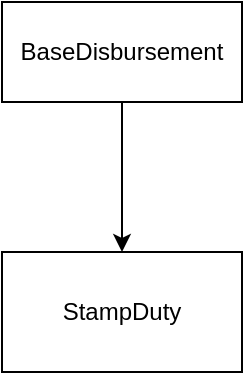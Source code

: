 <mxfile version="21.2.8" type="github">
  <diagram name="Page-1" id="1Qo4S3klFhCiSh3SYwgf">
    <mxGraphModel dx="1674" dy="736" grid="1" gridSize="10" guides="1" tooltips="1" connect="1" arrows="1" fold="1" page="1" pageScale="1" pageWidth="850" pageHeight="1100" math="0" shadow="0">
      <root>
        <mxCell id="0" />
        <mxCell id="1" parent="0" />
        <mxCell id="WT-rTHjxpz6pGYNk26Zc-4" value="" style="edgeStyle=orthogonalEdgeStyle;rounded=0;orthogonalLoop=1;jettySize=auto;html=1;" edge="1" parent="1" source="WT-rTHjxpz6pGYNk26Zc-1" target="WT-rTHjxpz6pGYNk26Zc-3">
          <mxGeometry relative="1" as="geometry" />
        </mxCell>
        <mxCell id="WT-rTHjxpz6pGYNk26Zc-1" value="BaseDisbursement" style="rounded=0;whiteSpace=wrap;html=1;" vertex="1" parent="1">
          <mxGeometry x="130" y="180" width="120" height="50" as="geometry" />
        </mxCell>
        <mxCell id="WT-rTHjxpz6pGYNk26Zc-3" value="StampDuty" style="whiteSpace=wrap;html=1;rounded=0;" vertex="1" parent="1">
          <mxGeometry x="130" y="305" width="120" height="60" as="geometry" />
        </mxCell>
      </root>
    </mxGraphModel>
  </diagram>
</mxfile>
